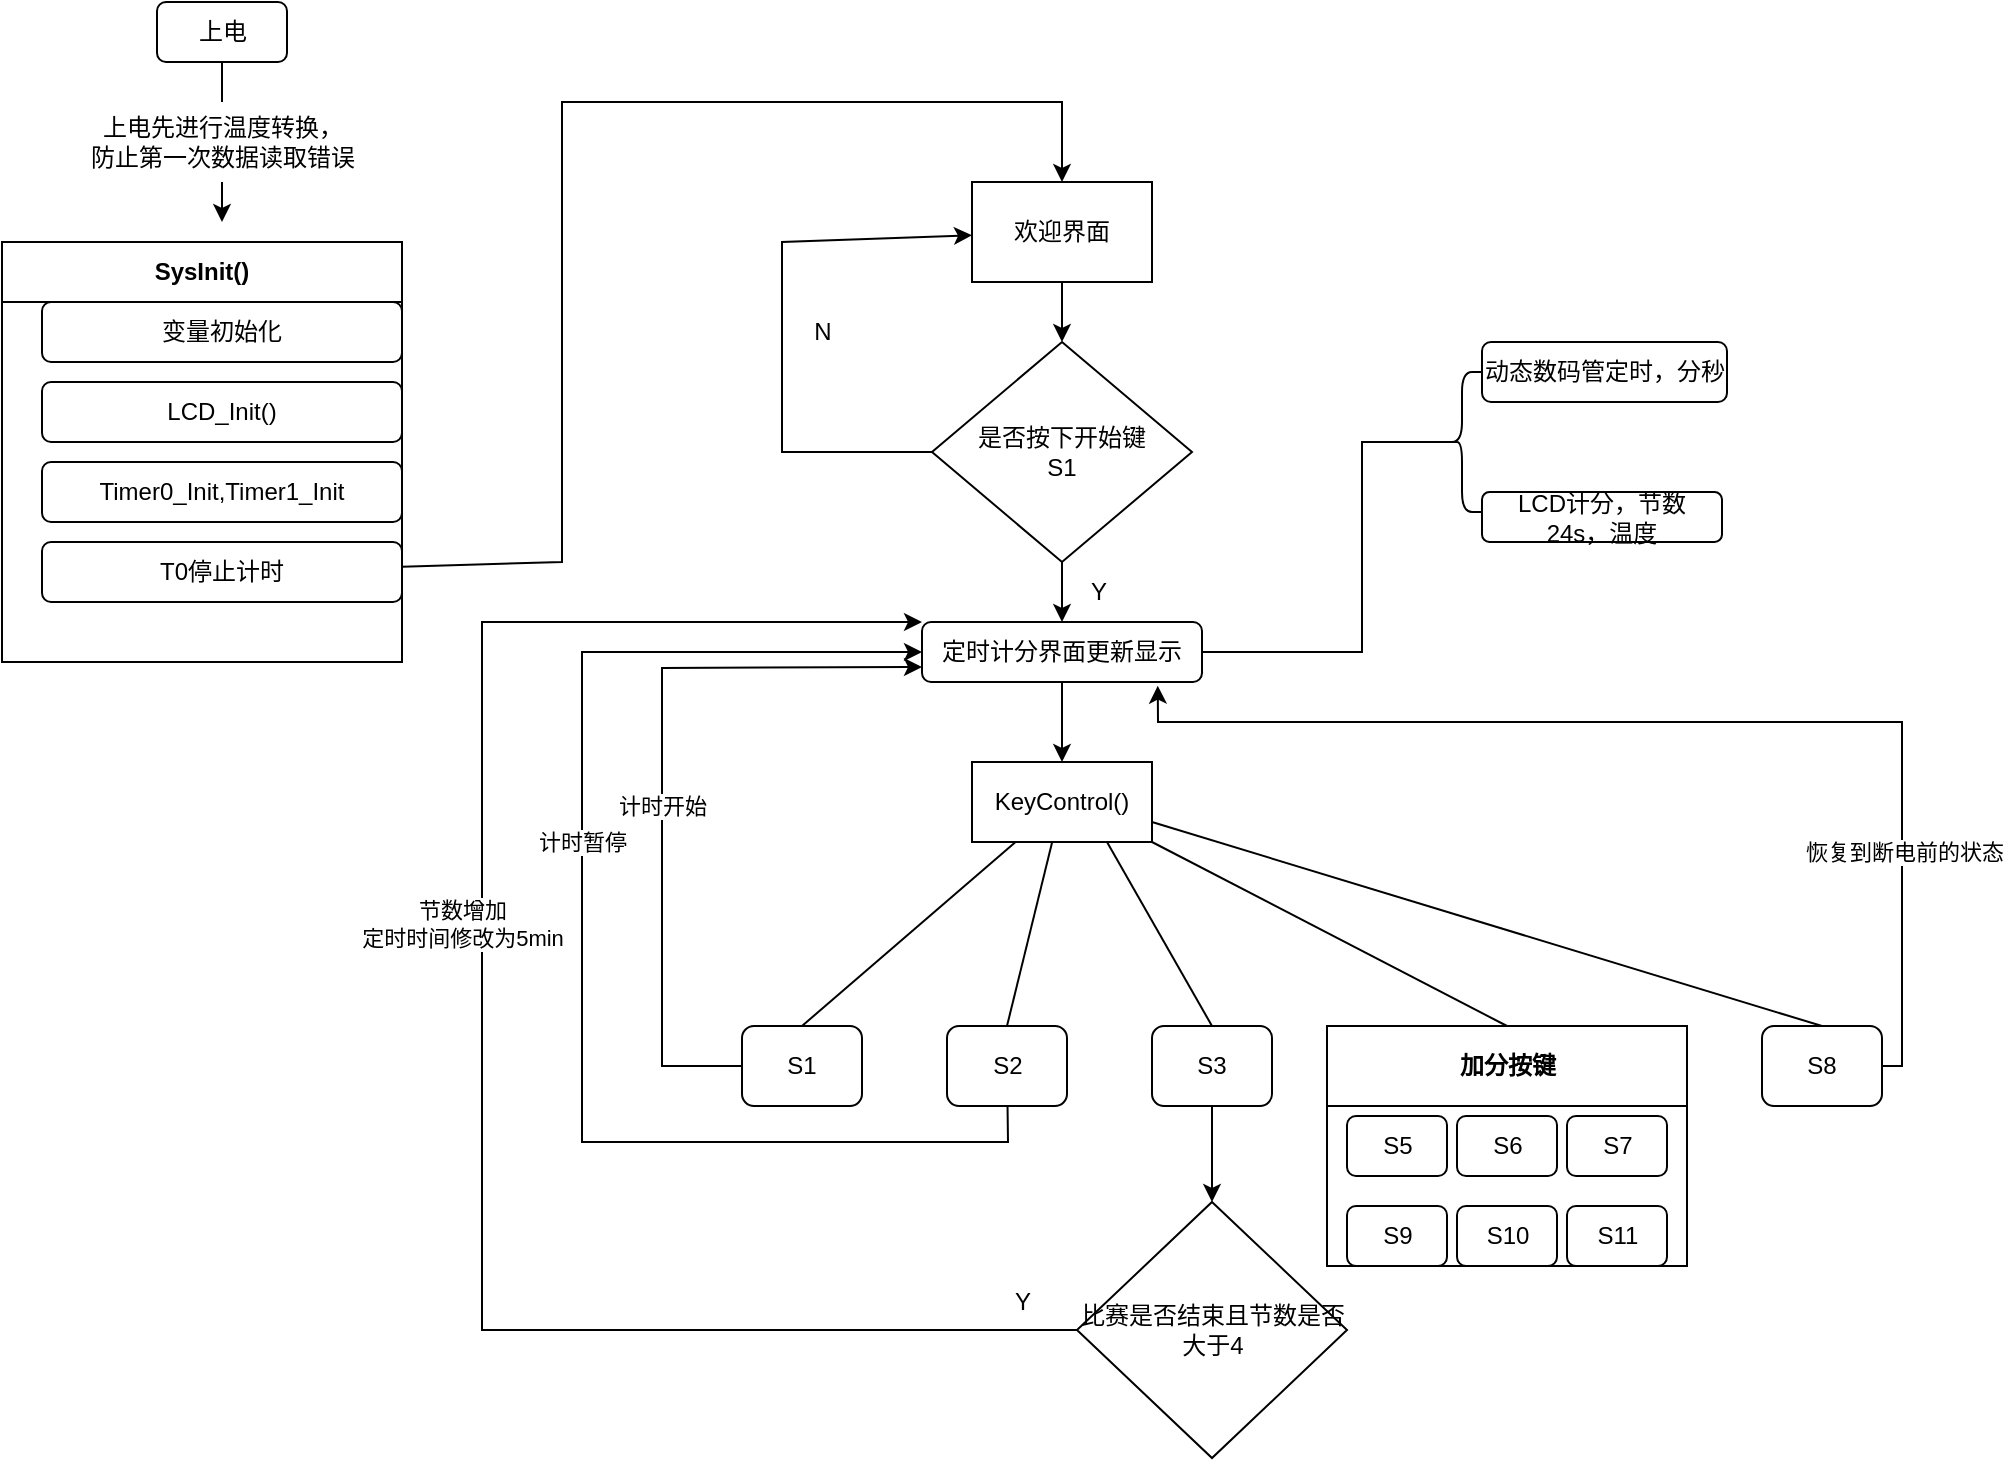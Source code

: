 <mxfile>
    <diagram id="-XyTdS-QBBpbfpEkVzsF" name="第 1 页">
        <mxGraphModel dx="1173" dy="775" grid="1" gridSize="10" guides="1" tooltips="1" connect="1" arrows="1" fold="1" page="1" pageScale="1" pageWidth="3300" pageHeight="4681" math="0" shadow="0">
            <root>
                <mxCell id="0"/>
                <mxCell id="1" parent="0"/>
                <mxCell id="16" value="" style="edgeStyle=none;html=1;startArrow=none;" parent="1" source="17" edge="1">
                    <mxGeometry relative="1" as="geometry">
                        <mxPoint x="560" y="530" as="targetPoint"/>
                    </mxGeometry>
                </mxCell>
                <mxCell id="2" value="上电" style="rounded=1;whiteSpace=wrap;html=1;" parent="1" vertex="1">
                    <mxGeometry x="527.5" y="420" width="65" height="30" as="geometry"/>
                </mxCell>
                <mxCell id="27" style="edgeStyle=none;html=1;entryX=0.5;entryY=0;entryDx=0;entryDy=0;" parent="1" source="4" target="5" edge="1">
                    <mxGeometry relative="1" as="geometry"/>
                </mxCell>
                <mxCell id="4" value="欢迎界面" style="rounded=0;whiteSpace=wrap;html=1;" parent="1" vertex="1">
                    <mxGeometry x="935" y="510" width="90" height="50" as="geometry"/>
                </mxCell>
                <mxCell id="28" style="edgeStyle=none;html=1;exitX=0;exitY=0.5;exitDx=0;exitDy=0;rounded=0;" parent="1" source="5" target="4" edge="1">
                    <mxGeometry relative="1" as="geometry">
                        <mxPoint x="840" y="470" as="targetPoint"/>
                        <Array as="points">
                            <mxPoint x="840" y="645"/>
                            <mxPoint x="840" y="540"/>
                        </Array>
                    </mxGeometry>
                </mxCell>
                <mxCell id="30" style="edgeStyle=none;html=1;" parent="1" source="5" target="33" edge="1">
                    <mxGeometry relative="1" as="geometry">
                        <mxPoint x="980" y="750" as="targetPoint"/>
                        <Array as="points"/>
                    </mxGeometry>
                </mxCell>
                <mxCell id="5" value="是否按下开始键&lt;br&gt;S1" style="rhombus;whiteSpace=wrap;html=1;" parent="1" vertex="1">
                    <mxGeometry x="915" y="590" width="130" height="110" as="geometry"/>
                </mxCell>
                <mxCell id="60" style="edgeStyle=none;html=1;entryX=0.5;entryY=0;entryDx=0;entryDy=0;endArrow=none;endFill=0;rounded=0;" parent="1" source="8" target="10" edge="1">
                    <mxGeometry relative="1" as="geometry"/>
                </mxCell>
                <mxCell id="61" style="edgeStyle=none;html=1;entryX=0.5;entryY=0;entryDx=0;entryDy=0;endArrow=none;endFill=0;rounded=0;" parent="1" source="8" target="11" edge="1">
                    <mxGeometry relative="1" as="geometry"/>
                </mxCell>
                <mxCell id="62" style="edgeStyle=none;html=1;exitX=0.75;exitY=1;exitDx=0;exitDy=0;entryX=0.5;entryY=0;entryDx=0;entryDy=0;endArrow=none;endFill=0;rounded=0;" parent="1" source="8" target="12" edge="1">
                    <mxGeometry relative="1" as="geometry"/>
                </mxCell>
                <mxCell id="79" style="edgeStyle=none;html=1;exitX=1;exitY=1;exitDx=0;exitDy=0;entryX=0.5;entryY=0;entryDx=0;entryDy=0;endArrow=none;endFill=0;rounded=0;" parent="1" source="8" target="15" edge="1">
                    <mxGeometry relative="1" as="geometry"/>
                </mxCell>
                <mxCell id="82" style="edgeStyle=none;html=1;exitX=1;exitY=0.75;exitDx=0;exitDy=0;entryX=0.5;entryY=0;entryDx=0;entryDy=0;endArrow=none;endFill=0;rounded=0;" parent="1" source="8" target="13" edge="1">
                    <mxGeometry relative="1" as="geometry"/>
                </mxCell>
                <mxCell id="8" value="KeyControl()" style="rounded=0;whiteSpace=wrap;html=1;" parent="1" vertex="1">
                    <mxGeometry x="935" y="800" width="90" height="40" as="geometry"/>
                </mxCell>
                <mxCell id="58" style="edgeStyle=none;html=1;exitX=0;exitY=0.5;exitDx=0;exitDy=0;endArrow=classic;endFill=1;entryX=0;entryY=0.75;entryDx=0;entryDy=0;rounded=0;" parent="1" source="10" target="33" edge="1">
                    <mxGeometry relative="1" as="geometry">
                        <mxPoint x="790" y="690" as="targetPoint"/>
                        <Array as="points">
                            <mxPoint x="780" y="952"/>
                            <mxPoint x="780" y="753"/>
                        </Array>
                    </mxGeometry>
                </mxCell>
                <mxCell id="59" value="计时开始" style="edgeLabel;html=1;align=center;verticalAlign=middle;resizable=0;points=[];" parent="58" vertex="1" connectable="0">
                    <mxGeometry x="0.052" relative="1" as="geometry">
                        <mxPoint y="24" as="offset"/>
                    </mxGeometry>
                </mxCell>
                <mxCell id="10" value="S1" style="rounded=1;whiteSpace=wrap;html=1;" parent="1" vertex="1">
                    <mxGeometry x="820" y="932" width="60" height="40" as="geometry"/>
                </mxCell>
                <mxCell id="63" style="edgeStyle=none;html=1;endArrow=classic;endFill=1;entryX=0;entryY=0.5;entryDx=0;entryDy=0;rounded=0;" parent="1" source="11" target="33" edge="1">
                    <mxGeometry relative="1" as="geometry">
                        <mxPoint x="720" y="710" as="targetPoint"/>
                        <Array as="points">
                            <mxPoint x="953" y="990"/>
                            <mxPoint x="740" y="990"/>
                            <mxPoint x="740" y="745"/>
                        </Array>
                    </mxGeometry>
                </mxCell>
                <mxCell id="65" value="计时暂停" style="edgeLabel;html=1;align=center;verticalAlign=middle;resizable=0;points=[];" parent="63" vertex="1" connectable="0">
                    <mxGeometry x="0.179" relative="1" as="geometry">
                        <mxPoint as="offset"/>
                    </mxGeometry>
                </mxCell>
                <mxCell id="11" value="S2" style="rounded=1;whiteSpace=wrap;html=1;" parent="1" vertex="1">
                    <mxGeometry x="922.5" y="932" width="60" height="40" as="geometry"/>
                </mxCell>
                <mxCell id="69" value="" style="edgeStyle=none;html=1;endArrow=classic;endFill=1;rounded=0;" parent="1" source="12" target="68" edge="1">
                    <mxGeometry relative="1" as="geometry"/>
                </mxCell>
                <mxCell id="12" value="S3" style="rounded=1;whiteSpace=wrap;html=1;" parent="1" vertex="1">
                    <mxGeometry x="1025" y="932" width="60" height="40" as="geometry"/>
                </mxCell>
                <mxCell id="83" style="edgeStyle=none;html=1;exitX=1;exitY=0.5;exitDx=0;exitDy=0;endArrow=classic;endFill=1;entryX=0.842;entryY=1.061;entryDx=0;entryDy=0;entryPerimeter=0;rounded=0;" parent="1" source="13" target="33" edge="1">
                    <mxGeometry relative="1" as="geometry">
                        <mxPoint x="1010" y="780" as="targetPoint"/>
                        <Array as="points">
                            <mxPoint x="1400" y="952"/>
                            <mxPoint x="1400" y="780"/>
                            <mxPoint x="1028" y="780"/>
                        </Array>
                    </mxGeometry>
                </mxCell>
                <mxCell id="84" value="恢复到断电前的状态" style="edgeLabel;html=1;align=center;verticalAlign=middle;resizable=0;points=[];" parent="83" vertex="1" connectable="0">
                    <mxGeometry x="-0.591" y="-1" relative="1" as="geometry">
                        <mxPoint as="offset"/>
                    </mxGeometry>
                </mxCell>
                <mxCell id="13" value="S8" style="rounded=1;whiteSpace=wrap;html=1;" parent="1" vertex="1">
                    <mxGeometry x="1330" y="932" width="60" height="40" as="geometry"/>
                </mxCell>
                <mxCell id="15" value="加分按键" style="swimlane;whiteSpace=wrap;html=1;startSize=40;" parent="1" vertex="1">
                    <mxGeometry x="1112.5" y="932" width="180" height="120" as="geometry"/>
                </mxCell>
                <mxCell id="52" value="S5" style="rounded=1;whiteSpace=wrap;html=1;" parent="15" vertex="1">
                    <mxGeometry x="10" y="45" width="50" height="30" as="geometry"/>
                </mxCell>
                <mxCell id="53" value="S6" style="rounded=1;whiteSpace=wrap;html=1;" parent="15" vertex="1">
                    <mxGeometry x="65" y="45" width="50" height="30" as="geometry"/>
                </mxCell>
                <mxCell id="54" value="S7" style="rounded=1;whiteSpace=wrap;html=1;" parent="15" vertex="1">
                    <mxGeometry x="120" y="45" width="50" height="30" as="geometry"/>
                </mxCell>
                <mxCell id="55" value="S9" style="rounded=1;whiteSpace=wrap;html=1;" parent="15" vertex="1">
                    <mxGeometry x="10" y="90" width="50" height="30" as="geometry"/>
                </mxCell>
                <mxCell id="56" value="S10" style="rounded=1;whiteSpace=wrap;html=1;" parent="15" vertex="1">
                    <mxGeometry x="65" y="90" width="50" height="30" as="geometry"/>
                </mxCell>
                <mxCell id="57" value="S11" style="rounded=1;whiteSpace=wrap;html=1;" parent="15" vertex="1">
                    <mxGeometry x="120" y="90" width="50" height="30" as="geometry"/>
                </mxCell>
                <mxCell id="18" value="SysInit()" style="swimlane;whiteSpace=wrap;html=1;startSize=30;" parent="1" vertex="1">
                    <mxGeometry x="450" y="540" width="200" height="210" as="geometry">
                        <mxRectangle x="350" y="470" width="140" height="30" as="alternateBounds"/>
                    </mxGeometry>
                </mxCell>
                <mxCell id="20" value="变量初始化" style="rounded=1;whiteSpace=wrap;html=1;" parent="18" vertex="1">
                    <mxGeometry x="20" y="30" width="180" height="30" as="geometry"/>
                </mxCell>
                <mxCell id="21" value="LCD_Init()" style="rounded=1;whiteSpace=wrap;html=1;" parent="18" vertex="1">
                    <mxGeometry x="20" y="70" width="180" height="30" as="geometry"/>
                </mxCell>
                <mxCell id="22" value="Timer0_Init,Timer1_Init" style="rounded=1;whiteSpace=wrap;html=1;" parent="18" vertex="1">
                    <mxGeometry x="20" y="110" width="180" height="30" as="geometry"/>
                </mxCell>
                <mxCell id="23" value="T0停止计时" style="rounded=1;whiteSpace=wrap;html=1;" parent="18" vertex="1">
                    <mxGeometry x="20" y="150" width="180" height="30" as="geometry"/>
                </mxCell>
                <mxCell id="26" style="edgeStyle=none;html=1;entryX=0.5;entryY=0;entryDx=0;entryDy=0;rounded=0;" parent="1" source="23" target="4" edge="1">
                    <mxGeometry relative="1" as="geometry">
                        <Array as="points">
                            <mxPoint x="730" y="700"/>
                            <mxPoint x="730" y="470"/>
                            <mxPoint x="980" y="470"/>
                        </Array>
                    </mxGeometry>
                </mxCell>
                <mxCell id="29" value="N" style="text;html=1;align=center;verticalAlign=middle;resizable=0;points=[];autosize=1;strokeColor=none;fillColor=none;" parent="1" vertex="1">
                    <mxGeometry x="845" y="570" width="30" height="30" as="geometry"/>
                </mxCell>
                <mxCell id="31" value="Y" style="text;html=1;align=center;verticalAlign=middle;resizable=0;points=[];autosize=1;strokeColor=none;fillColor=none;" parent="1" vertex="1">
                    <mxGeometry x="982.5" y="700" width="30" height="30" as="geometry"/>
                </mxCell>
                <mxCell id="38" value="" style="edgeStyle=none;html=1;endArrow=none;" parent="1" source="2" target="17" edge="1">
                    <mxGeometry relative="1" as="geometry">
                        <mxPoint x="560" y="470" as="sourcePoint"/>
                        <mxPoint x="560" y="530" as="targetPoint"/>
                    </mxGeometry>
                </mxCell>
                <mxCell id="17" value="上电先进行温度转换，&lt;br&gt;防止第一次数据读取错误" style="text;html=1;align=center;verticalAlign=middle;resizable=0;points=[];autosize=1;strokeColor=none;fillColor=none;" parent="1" vertex="1">
                    <mxGeometry x="480" y="470" width="160" height="40" as="geometry"/>
                </mxCell>
                <mxCell id="49" style="edgeStyle=none;html=1;endArrow=none;endFill=0;entryX=0.1;entryY=0.5;entryDx=0;entryDy=0;entryPerimeter=0;rounded=0;" parent="1" source="33" target="41" edge="1">
                    <mxGeometry relative="1" as="geometry">
                        <mxPoint x="1130" y="560" as="targetPoint"/>
                        <Array as="points">
                            <mxPoint x="1130" y="745"/>
                            <mxPoint x="1130" y="640"/>
                        </Array>
                    </mxGeometry>
                </mxCell>
                <mxCell id="50" style="edgeStyle=none;html=1;entryX=0.5;entryY=0;entryDx=0;entryDy=0;" parent="1" source="33" target="8" edge="1">
                    <mxGeometry relative="1" as="geometry"/>
                </mxCell>
                <mxCell id="33" value="定时计分界面更新显示" style="rounded=1;whiteSpace=wrap;html=1;" parent="1" vertex="1">
                    <mxGeometry x="910" y="730" width="140" height="30" as="geometry"/>
                </mxCell>
                <mxCell id="70" style="edgeStyle=none;html=1;exitX=0;exitY=0.5;exitDx=0;exitDy=0;endArrow=classic;endFill=1;entryX=0;entryY=0;entryDx=0;entryDy=0;rounded=0;" parent="1" source="68" target="33" edge="1">
                    <mxGeometry relative="1" as="geometry">
                        <mxPoint x="690" y="710" as="targetPoint"/>
                        <Array as="points">
                            <mxPoint x="690" y="1084"/>
                            <mxPoint x="690" y="730"/>
                        </Array>
                    </mxGeometry>
                </mxCell>
                <mxCell id="71" value="节数增加&lt;br&gt;定时时间修改为5min" style="edgeLabel;html=1;align=center;verticalAlign=middle;resizable=0;points=[];" parent="70" vertex="1" connectable="0">
                    <mxGeometry x="0.149" relative="1" as="geometry">
                        <mxPoint x="-10" as="offset"/>
                    </mxGeometry>
                </mxCell>
                <mxCell id="68" value="比赛是否结束且节数是否大于4" style="rhombus;whiteSpace=wrap;html=1;" parent="1" vertex="1">
                    <mxGeometry x="987.5" y="1020" width="135" height="128" as="geometry"/>
                </mxCell>
                <mxCell id="72" value="Y" style="text;html=1;align=center;verticalAlign=middle;resizable=0;points=[];autosize=1;strokeColor=none;fillColor=none;" parent="1" vertex="1">
                    <mxGeometry x="945" y="1055" width="30" height="30" as="geometry"/>
                </mxCell>
                <mxCell id="81" value="" style="group" parent="1" vertex="1" connectable="0">
                    <mxGeometry x="1170" y="595" width="141.25" height="100" as="geometry"/>
                </mxCell>
                <mxCell id="41" value="" style="shape=curlyBracket;whiteSpace=wrap;html=1;rounded=1;labelPosition=left;verticalLabelPosition=middle;align=right;verticalAlign=middle;" parent="81" vertex="1">
                    <mxGeometry y="10" width="20" height="70" as="geometry"/>
                </mxCell>
                <mxCell id="45" value="&lt;span style=&quot;&quot;&gt;LCD计分，节数&lt;br&gt;24s，温度&lt;/span&gt;" style="whiteSpace=wrap;html=1;align=center;rounded=1;" parent="81" vertex="1">
                    <mxGeometry x="20" y="70" width="120" height="25" as="geometry"/>
                </mxCell>
                <mxCell id="47" value="&lt;span style=&quot;&quot;&gt;动态数码管定时，分秒&lt;/span&gt;" style="whiteSpace=wrap;html=1;align=center;rounded=1;" parent="81" vertex="1">
                    <mxGeometry x="20" y="-5" width="122.5" height="30" as="geometry"/>
                </mxCell>
                <mxCell id="85" value="未命名图层" parent="0"/>
            </root>
        </mxGraphModel>
    </diagram>
</mxfile>